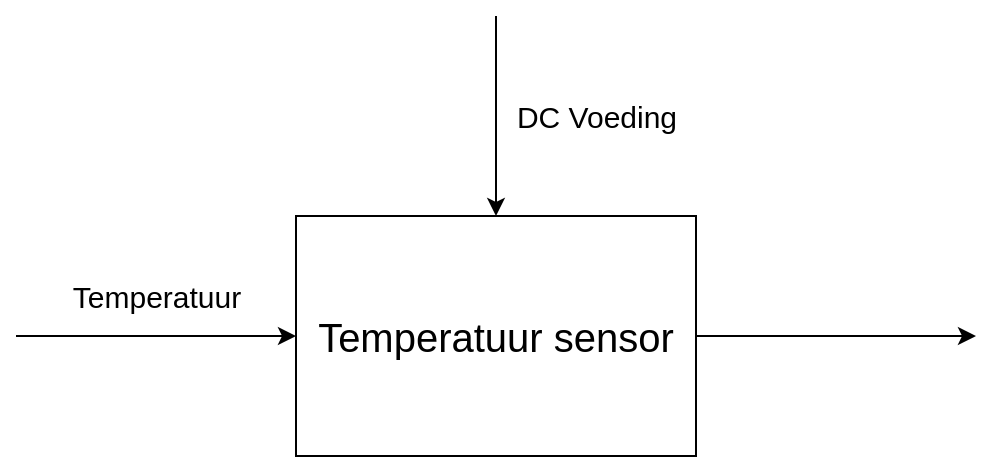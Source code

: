 <mxfile version="20.7.4" type="device"><diagram id="OKJpiOtIxh4kbWfzo8p2" name="Pagina-1"><mxGraphModel dx="561" dy="376" grid="1" gridSize="10" guides="1" tooltips="1" connect="1" arrows="1" fold="1" page="1" pageScale="1" pageWidth="1169" pageHeight="827" math="0" shadow="0"><root><mxCell id="0"/><mxCell id="1" parent="0"/><mxCell id="91KiJD3VFMvJ2usc8U5S-7" value="" style="edgeStyle=orthogonalEdgeStyle;rounded=0;orthogonalLoop=1;jettySize=auto;html=1;fontSize=15;" parent="1" source="91KiJD3VFMvJ2usc8U5S-1" edge="1"><mxGeometry y="20" relative="1" as="geometry"><mxPoint x="780" y="340" as="targetPoint"/><mxPoint as="offset"/></mxGeometry></mxCell><mxCell id="91KiJD3VFMvJ2usc8U5S-1" value="Temperatuur sensor" style="rounded=0;whiteSpace=wrap;html=1;fontSize=20;" parent="1" vertex="1"><mxGeometry x="440" y="280" width="200" height="120" as="geometry"/></mxCell><mxCell id="91KiJD3VFMvJ2usc8U5S-4" value="Temperatuur" style="endArrow=classic;html=1;rounded=0;fontSize=15;entryX=0;entryY=0.5;entryDx=0;entryDy=0;" parent="1" target="91KiJD3VFMvJ2usc8U5S-1" edge="1"><mxGeometry y="20" width="50" height="50" relative="1" as="geometry"><mxPoint x="300" y="340" as="sourcePoint"/><mxPoint x="400" y="270" as="targetPoint"/><mxPoint as="offset"/></mxGeometry></mxCell><mxCell id="91KiJD3VFMvJ2usc8U5S-8" value="DC Voeding" style="endArrow=classic;html=1;rounded=0;fontSize=15;entryX=0.5;entryY=0;entryDx=0;entryDy=0;" parent="1" target="91KiJD3VFMvJ2usc8U5S-1" edge="1"><mxGeometry y="50" width="50" height="50" relative="1" as="geometry"><mxPoint x="540" y="180" as="sourcePoint"/><mxPoint x="560" y="350" as="targetPoint"/><mxPoint as="offset"/></mxGeometry></mxCell></root></mxGraphModel></diagram></mxfile>